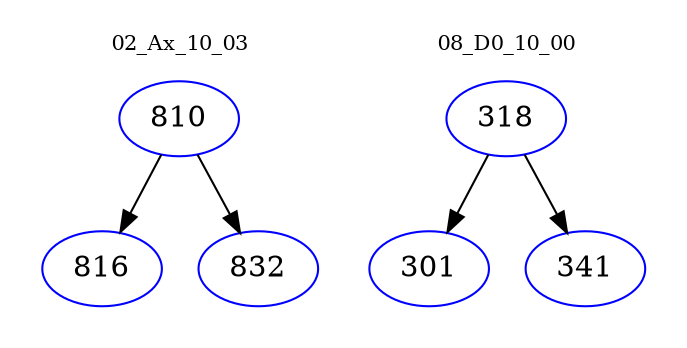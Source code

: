 digraph{
subgraph cluster_0 {
color = white
label = "02_Ax_10_03";
fontsize=10;
T0_810 [label="810", color="blue"]
T0_810 -> T0_816 [color="black"]
T0_816 [label="816", color="blue"]
T0_810 -> T0_832 [color="black"]
T0_832 [label="832", color="blue"]
}
subgraph cluster_1 {
color = white
label = "08_D0_10_00";
fontsize=10;
T1_318 [label="318", color="blue"]
T1_318 -> T1_301 [color="black"]
T1_301 [label="301", color="blue"]
T1_318 -> T1_341 [color="black"]
T1_341 [label="341", color="blue"]
}
}
